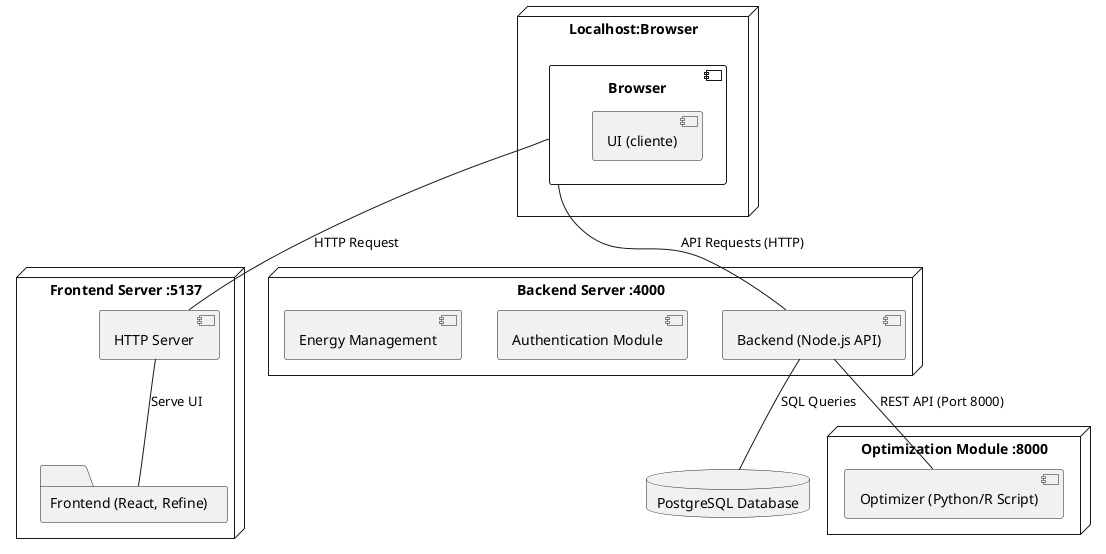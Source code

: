 @startuml
top to bottom direction

node localhost as "Localhost:Browser" {
    component Browser {
        component UI_Client as "UI (cliente)"
    }
}

node frontendServer as "Frontend Server :5137" {
    component HTTP_Server as "HTTP Server"
    folder UI_App as "Frontend (React, Refine)"
}

node backendServer as "Backend Server :4000" {
    component Backend_API as "Backend (Node.js API)"
    component Auth as "Authentication Module"
    component EnergyManagement as "Energy Management"
}

node optimizationServer as "Optimization Module :8000" {
    component Optimizer as "Optimizer (Python/R Script)"
}

database db as "PostgreSQL Database"

' Conexões
Browser -- HTTP_Server : HTTP Request
HTTP_Server -- UI_App : Serve UI

Browser -- Backend_API : API Requests (HTTP)
Backend_API -- Optimizer : REST API (Port 8000)
Backend_API -- db : SQL Queries

@enduml

